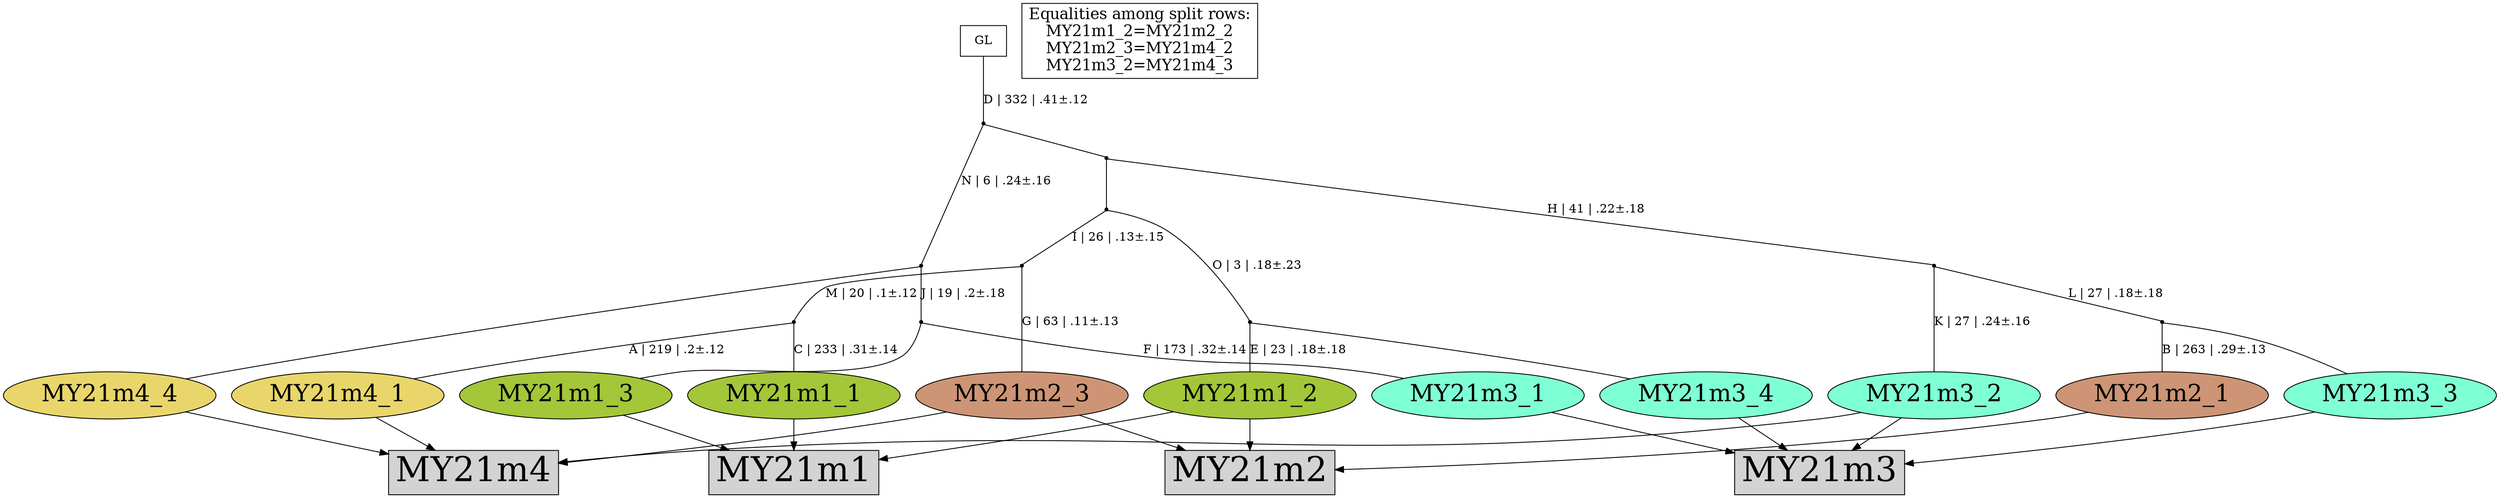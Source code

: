 digraph {
rowMY21m1[label="MY21m1",shape=box,style=filled,fontsize=40];
rowMY21m2[label="MY21m2",shape=box,style=filled,fontsize=40];
rowMY21m3[label="MY21m3",shape=box,style=filled,fontsize=40];
rowMY21m4[label="MY21m4",shape=box,style=filled,fontsize=40];
MY21m1_1[label="MY21m1_1",shape=oval,style=filled,fontsize=28,fillcolor="#a4c639"];
MY21m1_2[label="MY21m1_2",shape=oval,style=filled,fontsize=28,fillcolor="#a4c639"];
MY21m1_3[label="MY21m1_3",shape=oval,style=filled,fontsize=28,fillcolor="#a4c639"];
MY21m2_1[label="MY21m2_1",shape=oval,style=filled,fontsize=28,fillcolor="#cd9575"];
MY21m2_3[label="MY21m2_3",shape=oval,style=filled,fontsize=28,fillcolor="#cd9575"];
MY21m3_1[label="MY21m3_1",shape=oval,style=filled,fontsize=28,fillcolor="#7fffd4"];
MY21m3_2[label="MY21m3_2",shape=oval,style=filled,fontsize=28,fillcolor="#7fffd4"];
MY21m3_3[label="MY21m3_3",shape=oval,style=filled,fontsize=28,fillcolor="#7fffd4"];
MY21m3_4[label="MY21m3_4",shape=oval,style=filled,fontsize=28,fillcolor="#7fffd4"];
MY21m4_1[label="MY21m4_1",shape=oval,style=filled,fontsize=28,fillcolor="#e9d66b"];
MY21m4_4[label="MY21m4_4",shape=oval,style=filled,fontsize=28,fillcolor="#e9d66b"];
MY21m1_1 -> rowMY21m1[arrowhead="normal"];
MY21m1_2 -> rowMY21m1[arrowhead="normal"];
MY21m1_3 -> rowMY21m1[arrowhead="normal"];
MY21m2_1 -> rowMY21m2[arrowhead="normal"];
MY21m1_2 -> rowMY21m2[arrowhead="normal"];
MY21m2_3 -> rowMY21m2[arrowhead="normal"];
MY21m3_1 -> rowMY21m3[arrowhead="normal"];
MY21m3_2 -> rowMY21m3[arrowhead="normal"];
MY21m3_3 -> rowMY21m3[arrowhead="normal"];
MY21m3_4 -> rowMY21m3[arrowhead="normal"];
MY21m4_1 -> rowMY21m4[arrowhead="normal"];
MY21m2_3 -> rowMY21m4[arrowhead="normal"];
MY21m3_2 -> rowMY21m4[arrowhead="normal"];
MY21m4_4 -> rowMY21m4[arrowhead="normal"];
{rank = same;MY21m1_1;MY21m1_2;MY21m1_3;MY21m2_1;MY21m2_3;MY21m3_1;MY21m3_2;MY21m3_3;MY21m3_4;MY21m4_1;MY21m4_4;}
legend[label="Equalities among split rows:
MY21m1_2=MY21m2_2
MY21m2_3=MY21m4_2
MY21m3_2=MY21m4_3
",shape=box,fontsize=18];
Int1[shape=point,style=filled,fillcolor=black,label=""];
Int1 -> MY21m2_1[arrowhead=none, label="B | 263 | .29±.13"];
Int1 -> MY21m3_3[arrowhead=none, label=""];
Int2[shape=point,style=filled,fillcolor=black,label=""];
Int2 -> MY21m1_3[arrowhead=none, label=""];
Int2 -> MY21m3_1[arrowhead=none, label="F | 173 | .32±.14"];
Int3[shape=point,style=filled,fillcolor=black,label=""];
Int3 -> MY21m1_1[arrowhead=none, label="C | 233 | .31±.14"];
Int3 -> MY21m4_1[arrowhead=none, label="A | 219 | .2±.12"];
Int4[shape=point,style=filled,fillcolor=black,label=""];
Int4 -> MY21m4_4[arrowhead=none, label=""];
Int4 -> Int2[arrowhead=none, label="J | 19 | .2±.18"];
Int5[shape=point,style=filled,fillcolor=black,label=""];
Int5 -> MY21m3_2[arrowhead=none, label="K | 27 | .24±.16"];
Int5 -> Int1[arrowhead=none, label="L | 27 | .18±.18"];
Int6[shape=point,style=filled,fillcolor=black,label=""];
Int6 -> MY21m2_3[arrowhead=none, label="G | 63 | .11±.13"];
Int6 -> Int3[arrowhead=none, label="M | 20 | .1±.12"];
Int7[shape=point,style=filled,fillcolor=black,label=""];
Int7 -> MY21m1_2[arrowhead=none, label="E | 23 | .18±.18"];
Int7 -> MY21m3_4[arrowhead=none, label=""];
Int8[shape=point,style=filled,fillcolor=black,label=""];
Int8 -> Int6[arrowhead=none, label="I | 26 | .13±.15"];
Int8 -> Int7[arrowhead=none, label="O | 3 | .18±.23"];
Int9[shape=point,style=filled,fillcolor=black,label=""];
Int9 -> Int5[arrowhead=none, label="H | 41 | .22±.18"];
Int9 -> Int8[arrowhead=none, label=""];
Int10[shape=point,style=filled,fillcolor=black,label=""];
Int10 -> Int4[arrowhead=none, label="N | 6 | .24±.16"];
Int10 -> Int9[arrowhead=none, label=""];
GL[label="GL",shape=box,style=filled,fillcolor=white];
GL -> Int10[arrowhead=none, label="D | 332 | .41±.12"];
}